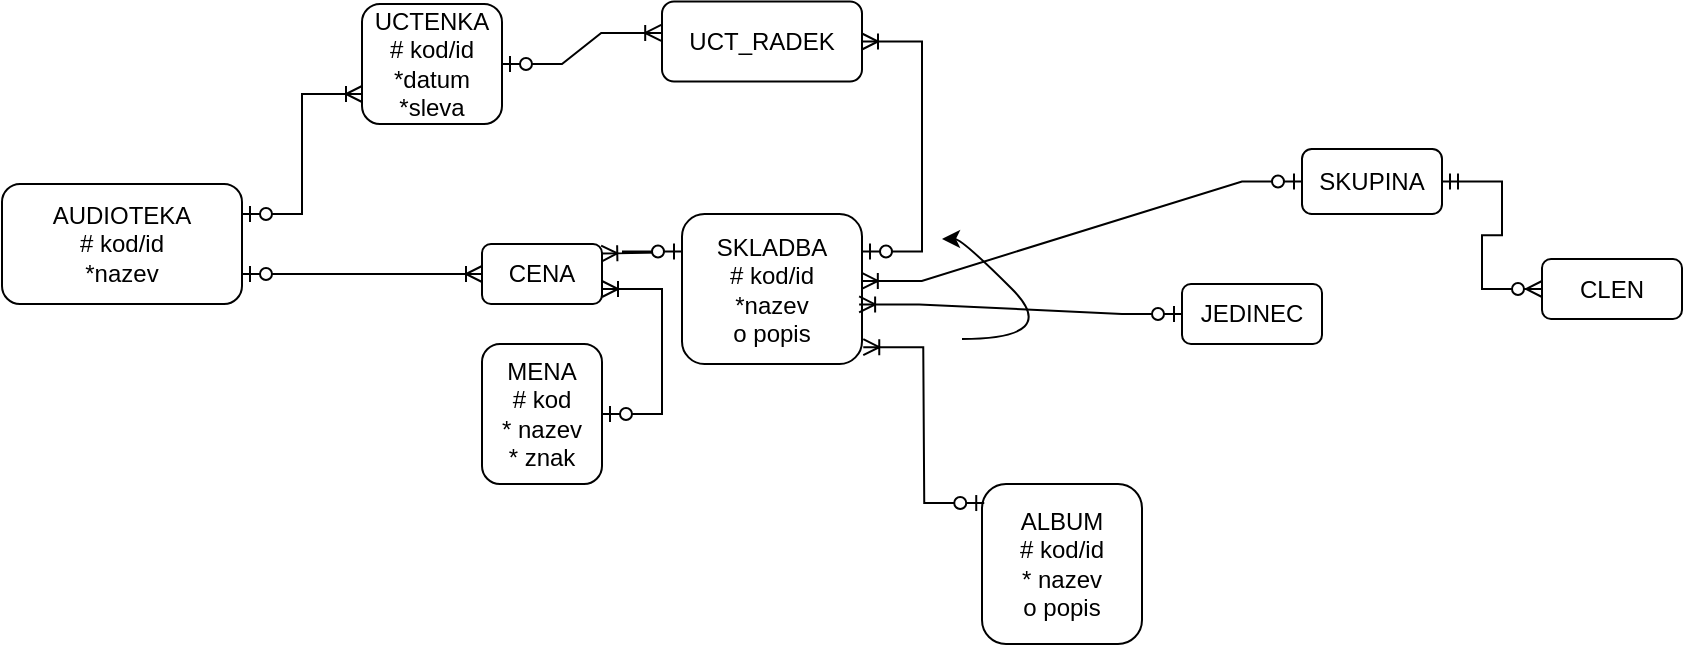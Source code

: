 <mxfile version="26.1.0">
  <diagram name="Page-1" id="0haNJPkUTTKr3lwtl8De">
    <mxGraphModel dx="967" dy="536" grid="1" gridSize="10" guides="1" tooltips="1" connect="1" arrows="1" fold="1" page="1" pageScale="1" pageWidth="850" pageHeight="1100" math="0" shadow="0">
      <root>
        <mxCell id="0" />
        <mxCell id="1" parent="0" />
        <mxCell id="wsByje1DZE7D8nZtqg2I-2" value="&lt;div&gt;SKLADBA&lt;/div&gt;&lt;div&gt;# kod/id&lt;/div&gt;&lt;div&gt;*nazev&lt;/div&gt;&lt;div&gt;o popis&lt;/div&gt;" style="rounded=1;whiteSpace=wrap;html=1;" vertex="1" parent="1">
          <mxGeometry x="350" y="325" width="90" height="75" as="geometry" />
        </mxCell>
        <mxCell id="wsByje1DZE7D8nZtqg2I-3" value="CENA" style="rounded=1;whiteSpace=wrap;html=1;" vertex="1" parent="1">
          <mxGeometry x="250" y="340" width="60" height="30" as="geometry" />
        </mxCell>
        <mxCell id="wsByje1DZE7D8nZtqg2I-4" value="&lt;div&gt;MENA&lt;/div&gt;&lt;div&gt;# kod&lt;/div&gt;&lt;div&gt;* nazev&lt;/div&gt;&lt;div&gt;* znak&lt;/div&gt;" style="rounded=1;whiteSpace=wrap;html=1;" vertex="1" parent="1">
          <mxGeometry x="250" y="390" width="60" height="70" as="geometry" />
        </mxCell>
        <mxCell id="wsByje1DZE7D8nZtqg2I-6" value="&lt;div&gt;ALBUM&lt;/div&gt;&lt;div&gt;# kod/id&lt;/div&gt;&lt;div&gt;* nazev&lt;/div&gt;&lt;div&gt;o popis&lt;/div&gt;" style="rounded=1;whiteSpace=wrap;html=1;" vertex="1" parent="1">
          <mxGeometry x="500" y="460" width="80" height="80" as="geometry" />
        </mxCell>
        <mxCell id="wsByje1DZE7D8nZtqg2I-7" value="&lt;div&gt;UCTENKA&lt;/div&gt;&lt;div&gt;# kod/id&lt;/div&gt;&lt;div&gt;*datum&lt;/div&gt;&lt;div&gt;*sleva&lt;/div&gt;" style="rounded=1;whiteSpace=wrap;html=1;" vertex="1" parent="1">
          <mxGeometry x="190" y="220" width="70" height="60" as="geometry" />
        </mxCell>
        <mxCell id="wsByje1DZE7D8nZtqg2I-8" value="&lt;div&gt;UCT_RADEK&lt;/div&gt;" style="rounded=1;whiteSpace=wrap;html=1;" vertex="1" parent="1">
          <mxGeometry x="340" y="218.75" width="100" height="40" as="geometry" />
        </mxCell>
        <mxCell id="wsByje1DZE7D8nZtqg2I-9" value="&lt;div&gt;SKUPINA&lt;/div&gt;" style="rounded=1;whiteSpace=wrap;html=1;" vertex="1" parent="1">
          <mxGeometry x="660" y="292.5" width="70" height="32.5" as="geometry" />
        </mxCell>
        <mxCell id="wsByje1DZE7D8nZtqg2I-10" value="CLEN" style="rounded=1;whiteSpace=wrap;html=1;" vertex="1" parent="1">
          <mxGeometry x="780" y="347.5" width="70" height="30" as="geometry" />
        </mxCell>
        <mxCell id="wsByje1DZE7D8nZtqg2I-11" value="&lt;div&gt;AUDIOTEKA&lt;/div&gt;&lt;div&gt;# kod/id&lt;/div&gt;&lt;div&gt;*nazev&lt;/div&gt;" style="rounded=1;whiteSpace=wrap;html=1;" vertex="1" parent="1">
          <mxGeometry x="10" y="310" width="120" height="60" as="geometry" />
        </mxCell>
        <mxCell id="wsByje1DZE7D8nZtqg2I-12" value="JEDINEC" style="rounded=1;whiteSpace=wrap;html=1;" vertex="1" parent="1">
          <mxGeometry x="600" y="360" width="70" height="30" as="geometry" />
        </mxCell>
        <mxCell id="wsByje1DZE7D8nZtqg2I-14" value="" style="edgeStyle=entityRelationEdgeStyle;fontSize=12;html=1;endArrow=ERoneToMany;startArrow=ERzeroToOne;rounded=0;exitX=1;exitY=0.75;exitDx=0;exitDy=0;entryX=0;entryY=0.5;entryDx=0;entryDy=0;" edge="1" parent="1" source="wsByje1DZE7D8nZtqg2I-11" target="wsByje1DZE7D8nZtqg2I-3">
          <mxGeometry width="100" height="100" relative="1" as="geometry">
            <mxPoint x="370" y="460" as="sourcePoint" />
            <mxPoint x="470" y="360" as="targetPoint" />
          </mxGeometry>
        </mxCell>
        <mxCell id="wsByje1DZE7D8nZtqg2I-17" value="" style="edgeStyle=entityRelationEdgeStyle;fontSize=12;html=1;endArrow=ERoneToMany;startArrow=ERzeroToOne;rounded=0;exitX=0;exitY=0.25;exitDx=0;exitDy=0;entryX=0.994;entryY=0.159;entryDx=0;entryDy=0;entryPerimeter=0;" edge="1" parent="1" source="wsByje1DZE7D8nZtqg2I-2" target="wsByje1DZE7D8nZtqg2I-3">
          <mxGeometry width="100" height="100" relative="1" as="geometry">
            <mxPoint x="370" y="460" as="sourcePoint" />
            <mxPoint x="470" y="360" as="targetPoint" />
          </mxGeometry>
        </mxCell>
        <mxCell id="wsByje1DZE7D8nZtqg2I-18" value="" style="edgeStyle=entityRelationEdgeStyle;fontSize=12;html=1;endArrow=ERoneToMany;startArrow=ERzeroToOne;rounded=0;exitX=1;exitY=0.5;exitDx=0;exitDy=0;entryX=1;entryY=0.75;entryDx=0;entryDy=0;" edge="1" parent="1" source="wsByje1DZE7D8nZtqg2I-4" target="wsByje1DZE7D8nZtqg2I-3">
          <mxGeometry width="100" height="100" relative="1" as="geometry">
            <mxPoint x="370" y="460" as="sourcePoint" />
            <mxPoint x="470" y="360" as="targetPoint" />
          </mxGeometry>
        </mxCell>
        <mxCell id="wsByje1DZE7D8nZtqg2I-19" value="" style="edgeStyle=entityRelationEdgeStyle;fontSize=12;html=1;endArrow=ERoneToMany;startArrow=ERzeroToOne;rounded=0;exitX=0.014;exitY=0.119;exitDx=0;exitDy=0;entryX=1.007;entryY=0.888;entryDx=0;entryDy=0;entryPerimeter=0;exitPerimeter=0;" edge="1" parent="1" source="wsByje1DZE7D8nZtqg2I-6" target="wsByje1DZE7D8nZtqg2I-2">
          <mxGeometry width="100" height="100" relative="1" as="geometry">
            <mxPoint x="460" y="400" as="sourcePoint" />
            <mxPoint x="590" y="360" as="targetPoint" />
          </mxGeometry>
        </mxCell>
        <mxCell id="wsByje1DZE7D8nZtqg2I-25" value="" style="edgeStyle=entityRelationEdgeStyle;fontSize=12;html=1;endArrow=ERzeroToMany;startArrow=ERmandOne;rounded=0;exitX=1;exitY=0.5;exitDx=0;exitDy=0;entryX=0;entryY=0.5;entryDx=0;entryDy=0;" edge="1" parent="1" source="wsByje1DZE7D8nZtqg2I-9" target="wsByje1DZE7D8nZtqg2I-10">
          <mxGeometry width="100" height="100" relative="1" as="geometry">
            <mxPoint x="700" y="310" as="sourcePoint" />
            <mxPoint x="590" y="360" as="targetPoint" />
          </mxGeometry>
        </mxCell>
        <mxCell id="wsByje1DZE7D8nZtqg2I-27" value="" style="edgeStyle=entityRelationEdgeStyle;fontSize=12;html=1;endArrow=ERoneToMany;startArrow=ERzeroToOne;rounded=0;exitX=1;exitY=0.25;exitDx=0;exitDy=0;entryX=0;entryY=0.75;entryDx=0;entryDy=0;" edge="1" parent="1" source="wsByje1DZE7D8nZtqg2I-11" target="wsByje1DZE7D8nZtqg2I-7">
          <mxGeometry width="100" height="100" relative="1" as="geometry">
            <mxPoint x="450" y="400" as="sourcePoint" />
            <mxPoint x="550" y="300" as="targetPoint" />
          </mxGeometry>
        </mxCell>
        <mxCell id="wsByje1DZE7D8nZtqg2I-28" value="" style="edgeStyle=entityRelationEdgeStyle;fontSize=12;html=1;endArrow=ERoneToMany;startArrow=ERzeroToOne;rounded=0;exitX=1;exitY=0.5;exitDx=0;exitDy=0;entryX=-0.004;entryY=0.393;entryDx=0;entryDy=0;entryPerimeter=0;" edge="1" parent="1" source="wsByje1DZE7D8nZtqg2I-7" target="wsByje1DZE7D8nZtqg2I-8">
          <mxGeometry width="100" height="100" relative="1" as="geometry">
            <mxPoint x="420" y="280" as="sourcePoint" />
            <mxPoint x="550" y="300" as="targetPoint" />
          </mxGeometry>
        </mxCell>
        <mxCell id="wsByje1DZE7D8nZtqg2I-29" value="" style="edgeStyle=entityRelationEdgeStyle;fontSize=12;html=1;endArrow=ERoneToMany;startArrow=ERzeroToOne;rounded=0;entryX=1;entryY=0.5;entryDx=0;entryDy=0;exitX=1;exitY=0.25;exitDx=0;exitDy=0;" edge="1" parent="1" source="wsByje1DZE7D8nZtqg2I-2" target="wsByje1DZE7D8nZtqg2I-8">
          <mxGeometry width="100" height="100" relative="1" as="geometry">
            <mxPoint x="450" y="400" as="sourcePoint" />
            <mxPoint x="550" y="300" as="targetPoint" />
          </mxGeometry>
        </mxCell>
        <mxCell id="wsByje1DZE7D8nZtqg2I-33" value="" style="edgeStyle=entityRelationEdgeStyle;fontSize=12;html=1;endArrow=ERoneToMany;startArrow=ERzeroToOne;rounded=0;entryX=0.999;entryY=0.446;entryDx=0;entryDy=0;exitX=0;exitY=0.5;exitDx=0;exitDy=0;entryPerimeter=0;" edge="1" parent="1" source="wsByje1DZE7D8nZtqg2I-9" target="wsByje1DZE7D8nZtqg2I-2">
          <mxGeometry width="100" height="100" relative="1" as="geometry">
            <mxPoint x="450" y="400" as="sourcePoint" />
            <mxPoint x="580" y="343.75" as="targetPoint" />
          </mxGeometry>
        </mxCell>
        <mxCell id="wsByje1DZE7D8nZtqg2I-34" value="" style="edgeStyle=entityRelationEdgeStyle;fontSize=12;html=1;endArrow=ERoneToMany;startArrow=ERzeroToOne;rounded=0;entryX=0.984;entryY=0.603;entryDx=0;entryDy=0;exitX=0;exitY=0.5;exitDx=0;exitDy=0;entryPerimeter=0;" edge="1" parent="1" source="wsByje1DZE7D8nZtqg2I-12" target="wsByje1DZE7D8nZtqg2I-2">
          <mxGeometry width="100" height="100" relative="1" as="geometry">
            <mxPoint x="450" y="400" as="sourcePoint" />
            <mxPoint x="581.28" y="376.45" as="targetPoint" />
          </mxGeometry>
        </mxCell>
        <mxCell id="wsByje1DZE7D8nZtqg2I-35" value="" style="curved=1;endArrow=classic;html=1;rounded=0;" edge="1" parent="1">
          <mxGeometry width="50" height="50" relative="1" as="geometry">
            <mxPoint x="490" y="387.5" as="sourcePoint" />
            <mxPoint x="480" y="337.5" as="targetPoint" />
            <Array as="points">
              <mxPoint x="540" y="387.5" />
              <mxPoint x="490" y="337.5" />
            </Array>
          </mxGeometry>
        </mxCell>
      </root>
    </mxGraphModel>
  </diagram>
</mxfile>
